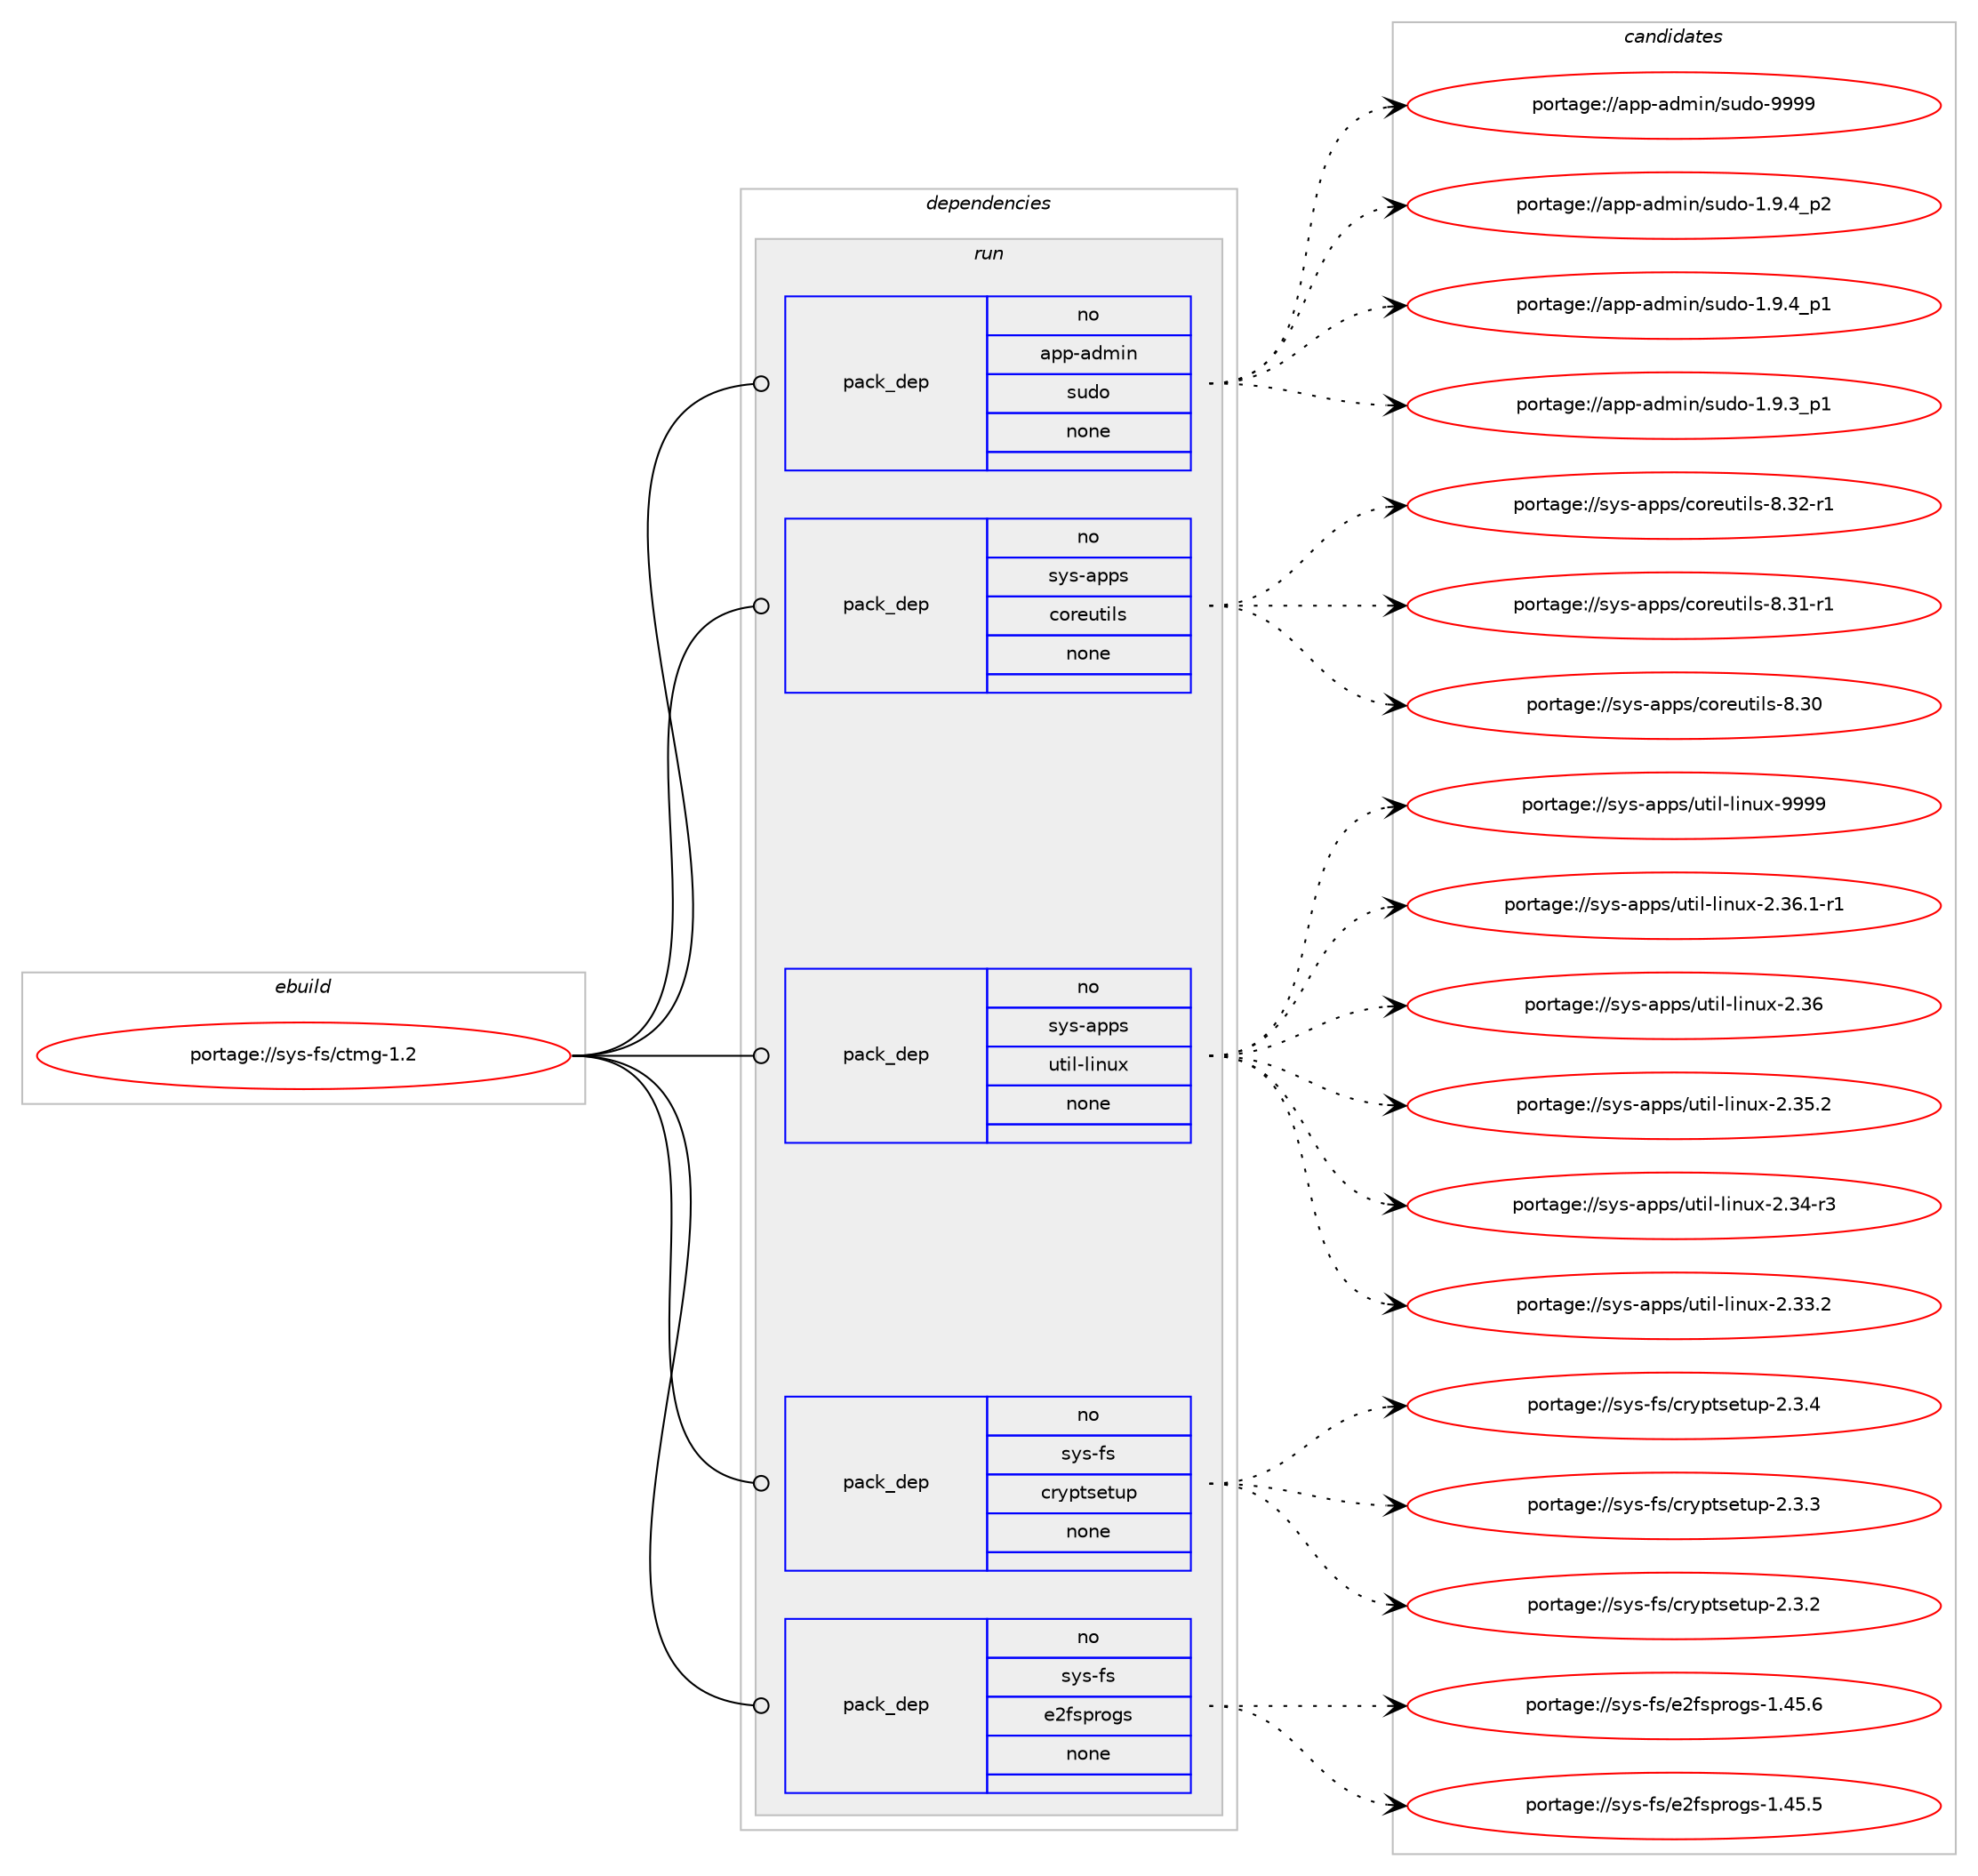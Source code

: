 digraph prolog {

# *************
# Graph options
# *************

newrank=true;
concentrate=true;
compound=true;
graph [rankdir=LR,fontname=Helvetica,fontsize=10,ranksep=1.5];#, ranksep=2.5, nodesep=0.2];
edge  [arrowhead=vee];
node  [fontname=Helvetica,fontsize=10];

# **********
# The ebuild
# **********

subgraph cluster_leftcol {
color=gray;
rank=same;
label=<<i>ebuild</i>>;
id [label="portage://sys-fs/ctmg-1.2", color=red, width=4, href="../sys-fs/ctmg-1.2.svg"];
}

# ****************
# The dependencies
# ****************

subgraph cluster_midcol {
color=gray;
label=<<i>dependencies</i>>;
subgraph cluster_compile {
fillcolor="#eeeeee";
style=filled;
label=<<i>compile</i>>;
}
subgraph cluster_compileandrun {
fillcolor="#eeeeee";
style=filled;
label=<<i>compile and run</i>>;
}
subgraph cluster_run {
fillcolor="#eeeeee";
style=filled;
label=<<i>run</i>>;
subgraph pack3317 {
dependency4399 [label=<<TABLE BORDER="0" CELLBORDER="1" CELLSPACING="0" CELLPADDING="4" WIDTH="220"><TR><TD ROWSPAN="6" CELLPADDING="30">pack_dep</TD></TR><TR><TD WIDTH="110">no</TD></TR><TR><TD>app-admin</TD></TR><TR><TD>sudo</TD></TR><TR><TD>none</TD></TR><TR><TD></TD></TR></TABLE>>, shape=none, color=blue];
}
id:e -> dependency4399:w [weight=20,style="solid",arrowhead="odot"];
subgraph pack3318 {
dependency4400 [label=<<TABLE BORDER="0" CELLBORDER="1" CELLSPACING="0" CELLPADDING="4" WIDTH="220"><TR><TD ROWSPAN="6" CELLPADDING="30">pack_dep</TD></TR><TR><TD WIDTH="110">no</TD></TR><TR><TD>sys-apps</TD></TR><TR><TD>coreutils</TD></TR><TR><TD>none</TD></TR><TR><TD></TD></TR></TABLE>>, shape=none, color=blue];
}
id:e -> dependency4400:w [weight=20,style="solid",arrowhead="odot"];
subgraph pack3319 {
dependency4401 [label=<<TABLE BORDER="0" CELLBORDER="1" CELLSPACING="0" CELLPADDING="4" WIDTH="220"><TR><TD ROWSPAN="6" CELLPADDING="30">pack_dep</TD></TR><TR><TD WIDTH="110">no</TD></TR><TR><TD>sys-apps</TD></TR><TR><TD>util-linux</TD></TR><TR><TD>none</TD></TR><TR><TD></TD></TR></TABLE>>, shape=none, color=blue];
}
id:e -> dependency4401:w [weight=20,style="solid",arrowhead="odot"];
subgraph pack3320 {
dependency4402 [label=<<TABLE BORDER="0" CELLBORDER="1" CELLSPACING="0" CELLPADDING="4" WIDTH="220"><TR><TD ROWSPAN="6" CELLPADDING="30">pack_dep</TD></TR><TR><TD WIDTH="110">no</TD></TR><TR><TD>sys-fs</TD></TR><TR><TD>cryptsetup</TD></TR><TR><TD>none</TD></TR><TR><TD></TD></TR></TABLE>>, shape=none, color=blue];
}
id:e -> dependency4402:w [weight=20,style="solid",arrowhead="odot"];
subgraph pack3321 {
dependency4403 [label=<<TABLE BORDER="0" CELLBORDER="1" CELLSPACING="0" CELLPADDING="4" WIDTH="220"><TR><TD ROWSPAN="6" CELLPADDING="30">pack_dep</TD></TR><TR><TD WIDTH="110">no</TD></TR><TR><TD>sys-fs</TD></TR><TR><TD>e2fsprogs</TD></TR><TR><TD>none</TD></TR><TR><TD></TD></TR></TABLE>>, shape=none, color=blue];
}
id:e -> dependency4403:w [weight=20,style="solid",arrowhead="odot"];
}
}

# **************
# The candidates
# **************

subgraph cluster_choices {
rank=same;
color=gray;
label=<<i>candidates</i>>;

subgraph choice3317 {
color=black;
nodesep=1;
choice971121124597100109105110471151171001114557575757 [label="portage://app-admin/sudo-9999", color=red, width=4,href="../app-admin/sudo-9999.svg"];
choice971121124597100109105110471151171001114549465746529511250 [label="portage://app-admin/sudo-1.9.4_p2", color=red, width=4,href="../app-admin/sudo-1.9.4_p2.svg"];
choice971121124597100109105110471151171001114549465746529511249 [label="portage://app-admin/sudo-1.9.4_p1", color=red, width=4,href="../app-admin/sudo-1.9.4_p1.svg"];
choice971121124597100109105110471151171001114549465746519511249 [label="portage://app-admin/sudo-1.9.3_p1", color=red, width=4,href="../app-admin/sudo-1.9.3_p1.svg"];
dependency4399:e -> choice971121124597100109105110471151171001114557575757:w [style=dotted,weight="100"];
dependency4399:e -> choice971121124597100109105110471151171001114549465746529511250:w [style=dotted,weight="100"];
dependency4399:e -> choice971121124597100109105110471151171001114549465746529511249:w [style=dotted,weight="100"];
dependency4399:e -> choice971121124597100109105110471151171001114549465746519511249:w [style=dotted,weight="100"];
}
subgraph choice3318 {
color=black;
nodesep=1;
choice1151211154597112112115479911111410111711610510811545564651504511449 [label="portage://sys-apps/coreutils-8.32-r1", color=red, width=4,href="../sys-apps/coreutils-8.32-r1.svg"];
choice1151211154597112112115479911111410111711610510811545564651494511449 [label="portage://sys-apps/coreutils-8.31-r1", color=red, width=4,href="../sys-apps/coreutils-8.31-r1.svg"];
choice115121115459711211211547991111141011171161051081154556465148 [label="portage://sys-apps/coreutils-8.30", color=red, width=4,href="../sys-apps/coreutils-8.30.svg"];
dependency4400:e -> choice1151211154597112112115479911111410111711610510811545564651504511449:w [style=dotted,weight="100"];
dependency4400:e -> choice1151211154597112112115479911111410111711610510811545564651494511449:w [style=dotted,weight="100"];
dependency4400:e -> choice115121115459711211211547991111141011171161051081154556465148:w [style=dotted,weight="100"];
}
subgraph choice3319 {
color=black;
nodesep=1;
choice115121115459711211211547117116105108451081051101171204557575757 [label="portage://sys-apps/util-linux-9999", color=red, width=4,href="../sys-apps/util-linux-9999.svg"];
choice11512111545971121121154711711610510845108105110117120455046515446494511449 [label="portage://sys-apps/util-linux-2.36.1-r1", color=red, width=4,href="../sys-apps/util-linux-2.36.1-r1.svg"];
choice115121115459711211211547117116105108451081051101171204550465154 [label="portage://sys-apps/util-linux-2.36", color=red, width=4,href="../sys-apps/util-linux-2.36.svg"];
choice1151211154597112112115471171161051084510810511011712045504651534650 [label="portage://sys-apps/util-linux-2.35.2", color=red, width=4,href="../sys-apps/util-linux-2.35.2.svg"];
choice1151211154597112112115471171161051084510810511011712045504651524511451 [label="portage://sys-apps/util-linux-2.34-r3", color=red, width=4,href="../sys-apps/util-linux-2.34-r3.svg"];
choice1151211154597112112115471171161051084510810511011712045504651514650 [label="portage://sys-apps/util-linux-2.33.2", color=red, width=4,href="../sys-apps/util-linux-2.33.2.svg"];
dependency4401:e -> choice115121115459711211211547117116105108451081051101171204557575757:w [style=dotted,weight="100"];
dependency4401:e -> choice11512111545971121121154711711610510845108105110117120455046515446494511449:w [style=dotted,weight="100"];
dependency4401:e -> choice115121115459711211211547117116105108451081051101171204550465154:w [style=dotted,weight="100"];
dependency4401:e -> choice1151211154597112112115471171161051084510810511011712045504651534650:w [style=dotted,weight="100"];
dependency4401:e -> choice1151211154597112112115471171161051084510810511011712045504651524511451:w [style=dotted,weight="100"];
dependency4401:e -> choice1151211154597112112115471171161051084510810511011712045504651514650:w [style=dotted,weight="100"];
}
subgraph choice3320 {
color=black;
nodesep=1;
choice115121115451021154799114121112116115101116117112455046514652 [label="portage://sys-fs/cryptsetup-2.3.4", color=red, width=4,href="../sys-fs/cryptsetup-2.3.4.svg"];
choice115121115451021154799114121112116115101116117112455046514651 [label="portage://sys-fs/cryptsetup-2.3.3", color=red, width=4,href="../sys-fs/cryptsetup-2.3.3.svg"];
choice115121115451021154799114121112116115101116117112455046514650 [label="portage://sys-fs/cryptsetup-2.3.2", color=red, width=4,href="../sys-fs/cryptsetup-2.3.2.svg"];
dependency4402:e -> choice115121115451021154799114121112116115101116117112455046514652:w [style=dotted,weight="100"];
dependency4402:e -> choice115121115451021154799114121112116115101116117112455046514651:w [style=dotted,weight="100"];
dependency4402:e -> choice115121115451021154799114121112116115101116117112455046514650:w [style=dotted,weight="100"];
}
subgraph choice3321 {
color=black;
nodesep=1;
choice11512111545102115471015010211511211411110311545494652534654 [label="portage://sys-fs/e2fsprogs-1.45.6", color=red, width=4,href="../sys-fs/e2fsprogs-1.45.6.svg"];
choice11512111545102115471015010211511211411110311545494652534653 [label="portage://sys-fs/e2fsprogs-1.45.5", color=red, width=4,href="../sys-fs/e2fsprogs-1.45.5.svg"];
dependency4403:e -> choice11512111545102115471015010211511211411110311545494652534654:w [style=dotted,weight="100"];
dependency4403:e -> choice11512111545102115471015010211511211411110311545494652534653:w [style=dotted,weight="100"];
}
}

}
